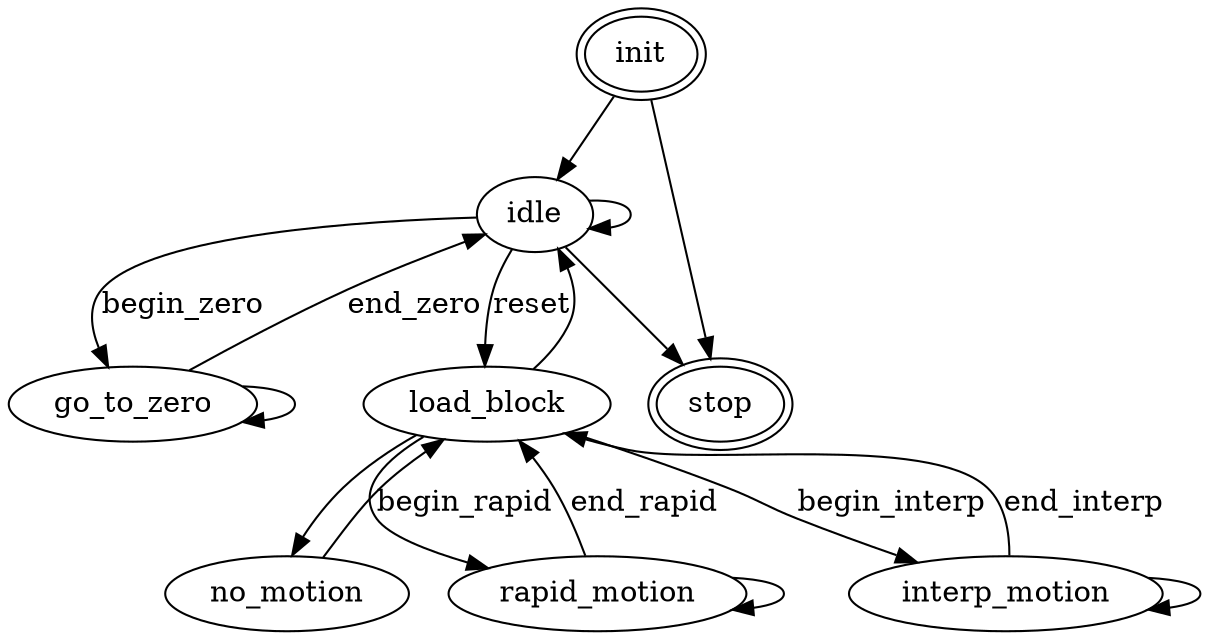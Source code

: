#    ____       ____ _   _  ____ 
#   / ___|     / ___| \ | |/ ___|
#  | |   _____| |   |  \| | |    
#  | |__|_____| |___| |\  | |___ 
#   \____|     \____|_| \_|\____|                              
# Finite state machine description for C-CNC
# Generate the code with the following command, run from the project root:
# gv_fsm src/fsm.dot -o src/fsm -p C-CNC -d "Finite state machine for C-CNC" -x ccnc -k stop -l
digraph "C-CNC" {
  # List of states
  # Mark pure sink and pure source states with double border (purely cosmetic)
  init [peripheries=2]
  go_to_zero
  idle
  load_block
  no_motion
  rapid_motion
  interp_motion
  stop [peripheries=2]

  # List of transitions
  # Add a label if you want a transition function
  init -> idle
  init -> stop
  idle -> idle
  idle -> go_to_zero [label="begin_zero"]
  go_to_zero -> go_to_zero
  go_to_zero -> idle [label="end_zero"]
  idle -> load_block [label="reset"]
  load_block -> no_motion
  no_motion -> load_block
  load_block -> rapid_motion [label="begin_rapid"]
  rapid_motion -> rapid_motion
  rapid_motion -> load_block [label="end_rapid"]
  load_block -> interp_motion [label="begin_interp"]
  interp_motion -> interp_motion
  interp_motion -> load_block [label="end_interp"]
  load_block -> idle
  idle -> stop
}